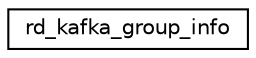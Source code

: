 digraph "Graphical Class Hierarchy"
{
  edge [fontname="Helvetica",fontsize="10",labelfontname="Helvetica",labelfontsize="10"];
  node [fontname="Helvetica",fontsize="10",shape=record];
  rankdir="LR";
  Node1 [label="rd_kafka_group_info",height=0.2,width=0.4,color="black", fillcolor="white", style="filled",URL="$structrd__kafka__group__info.html",tooltip="Group information. "];
}
